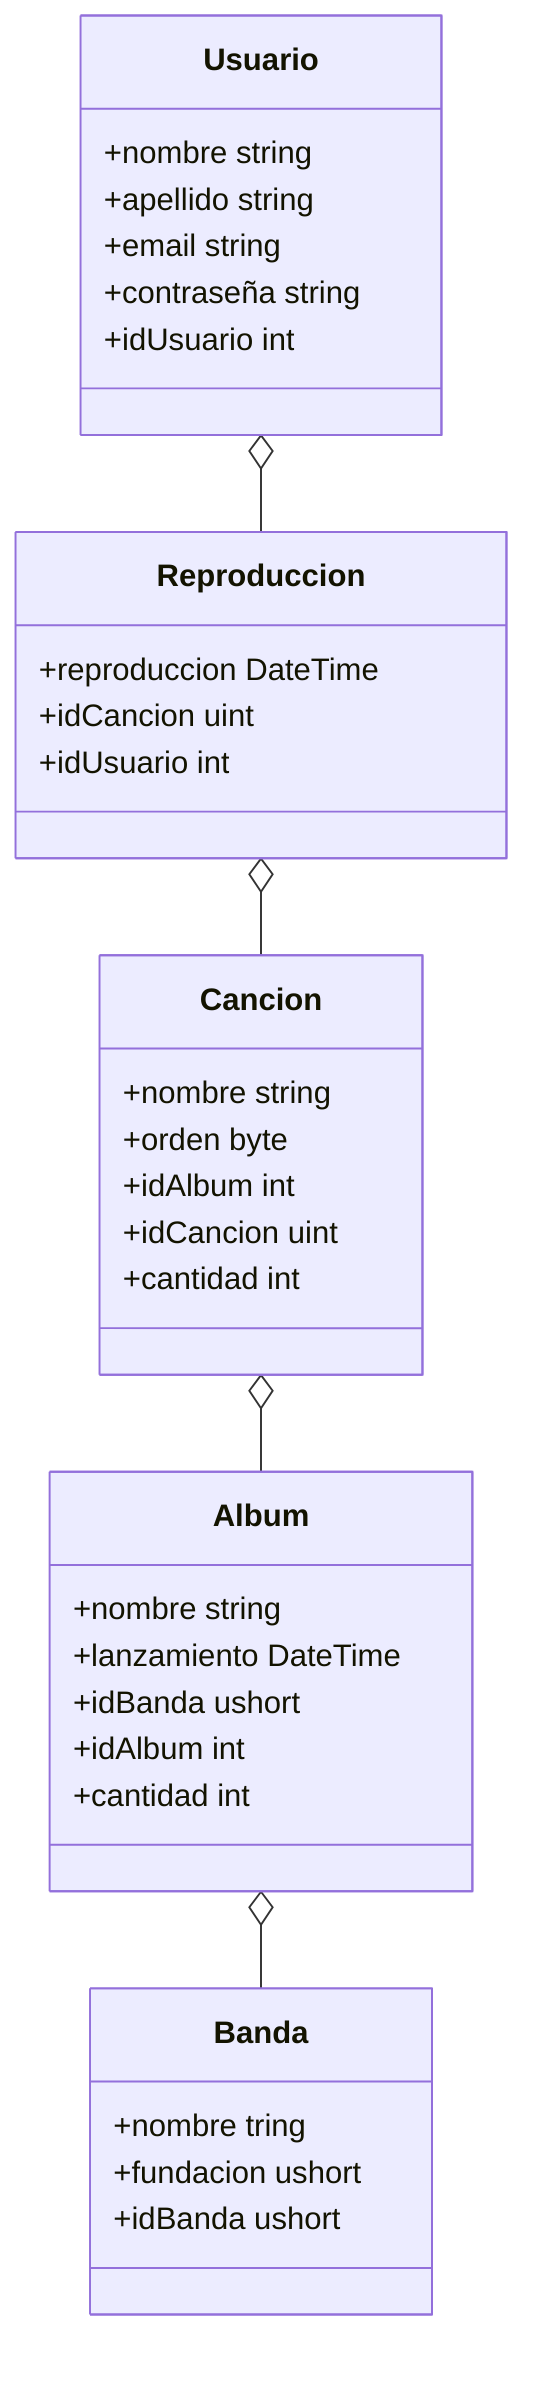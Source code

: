 classDiagram

class Banda
Banda: +nombre tring
Banda: +fundacion ushort
Banda: +idBanda ushort
Album  o-- Banda

class Album
Album: +nombre string
Album: +lanzamiento DateTime
Album: +idBanda ushort
Album: +idAlbum int
Album: +cantidad int
Cancion o-- Album

class Cancion
Cancion: +nombre string
Cancion: +orden byte
Cancion: +idAlbum int
Cancion: +idCancion uint
Cancion: +cantidad int
Reproduccion  o-- Cancion

class Reproduccion
Reproduccion: +reproduccion DateTime
Reproduccion: +idCancion uint
Reproduccion: +idUsuario int
Usuario  o-- Reproduccion

class Usuario
Usuario: +nombre string
Usuario: +apellido string
Usuario: +email string
Usuario: +contraseña string
Usuario: +idUsuario int